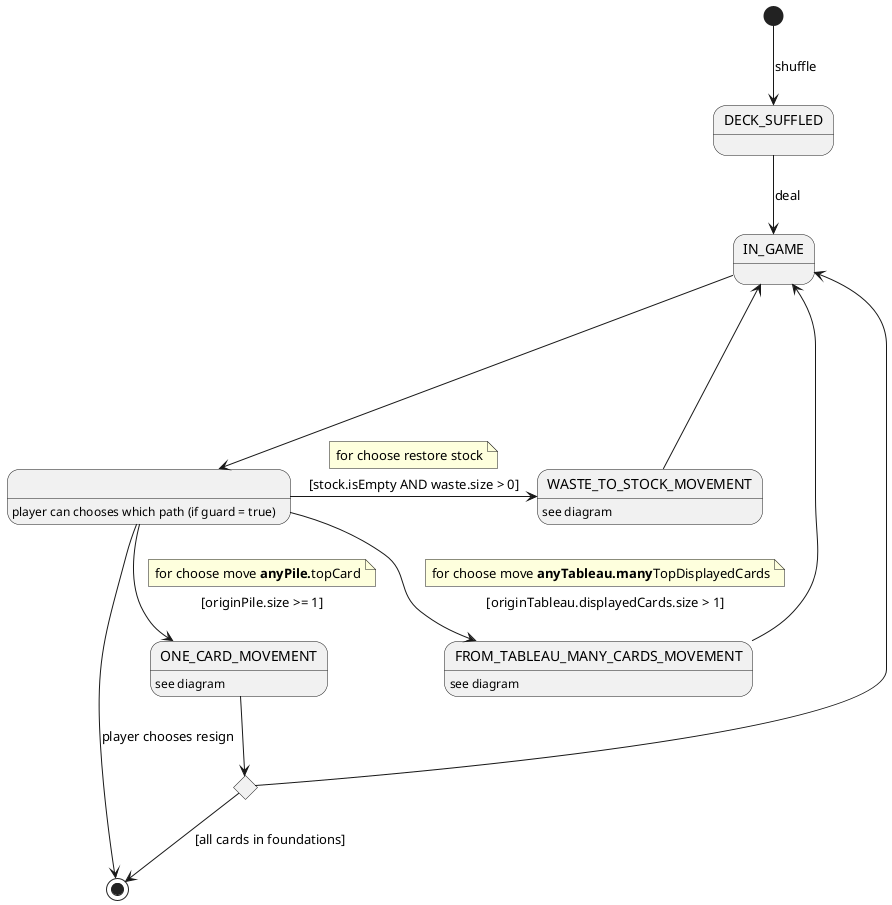 @startuml

state " " as playerChoice : player can chooses which path (if guard = true)
state ONE_CARD_MOVEMENT : see diagram
state FROM_TABLEAU_MANY_CARDS_MOVEMENT : see diagram
state WASTE_TO_STOCK_MOVEMENT : see diagram

state winEvaluation <<choice>>

[*]--> DECK_SUFFLED : shuffle
DECK_SUFFLED --> IN_GAME : deal
IN_GAME --down--> playerChoice
playerChoice --> [*] : player chooses resign
playerChoice -down-> ONE_CARD_MOVEMENT : [originPile.size >= 1]
note top on link
for choose move <b>anyPile.</b>topCard
end note
playerChoice -down-> FROM_TABLEAU_MANY_CARDS_MOVEMENT : [originTableau.displayedCards.size > 1]
note top on link
for choose move <b>anyTableau.many</b>TopDisplayedCards
end note
playerChoice -right-> WASTE_TO_STOCK_MOVEMENT : [stock.isEmpty AND waste.size > 0]
note top on link
for choose restore stock
end note
WASTE_TO_STOCK_MOVEMENT -up-> IN_GAME
ONE_CARD_MOVEMENT --> winEvaluation
winEvaluation --> [*] : [all cards in foundations]
winEvaluation -up-> IN_GAME
FROM_TABLEAU_MANY_CARDS_MOVEMENT -up-> IN_GAME
@enduml